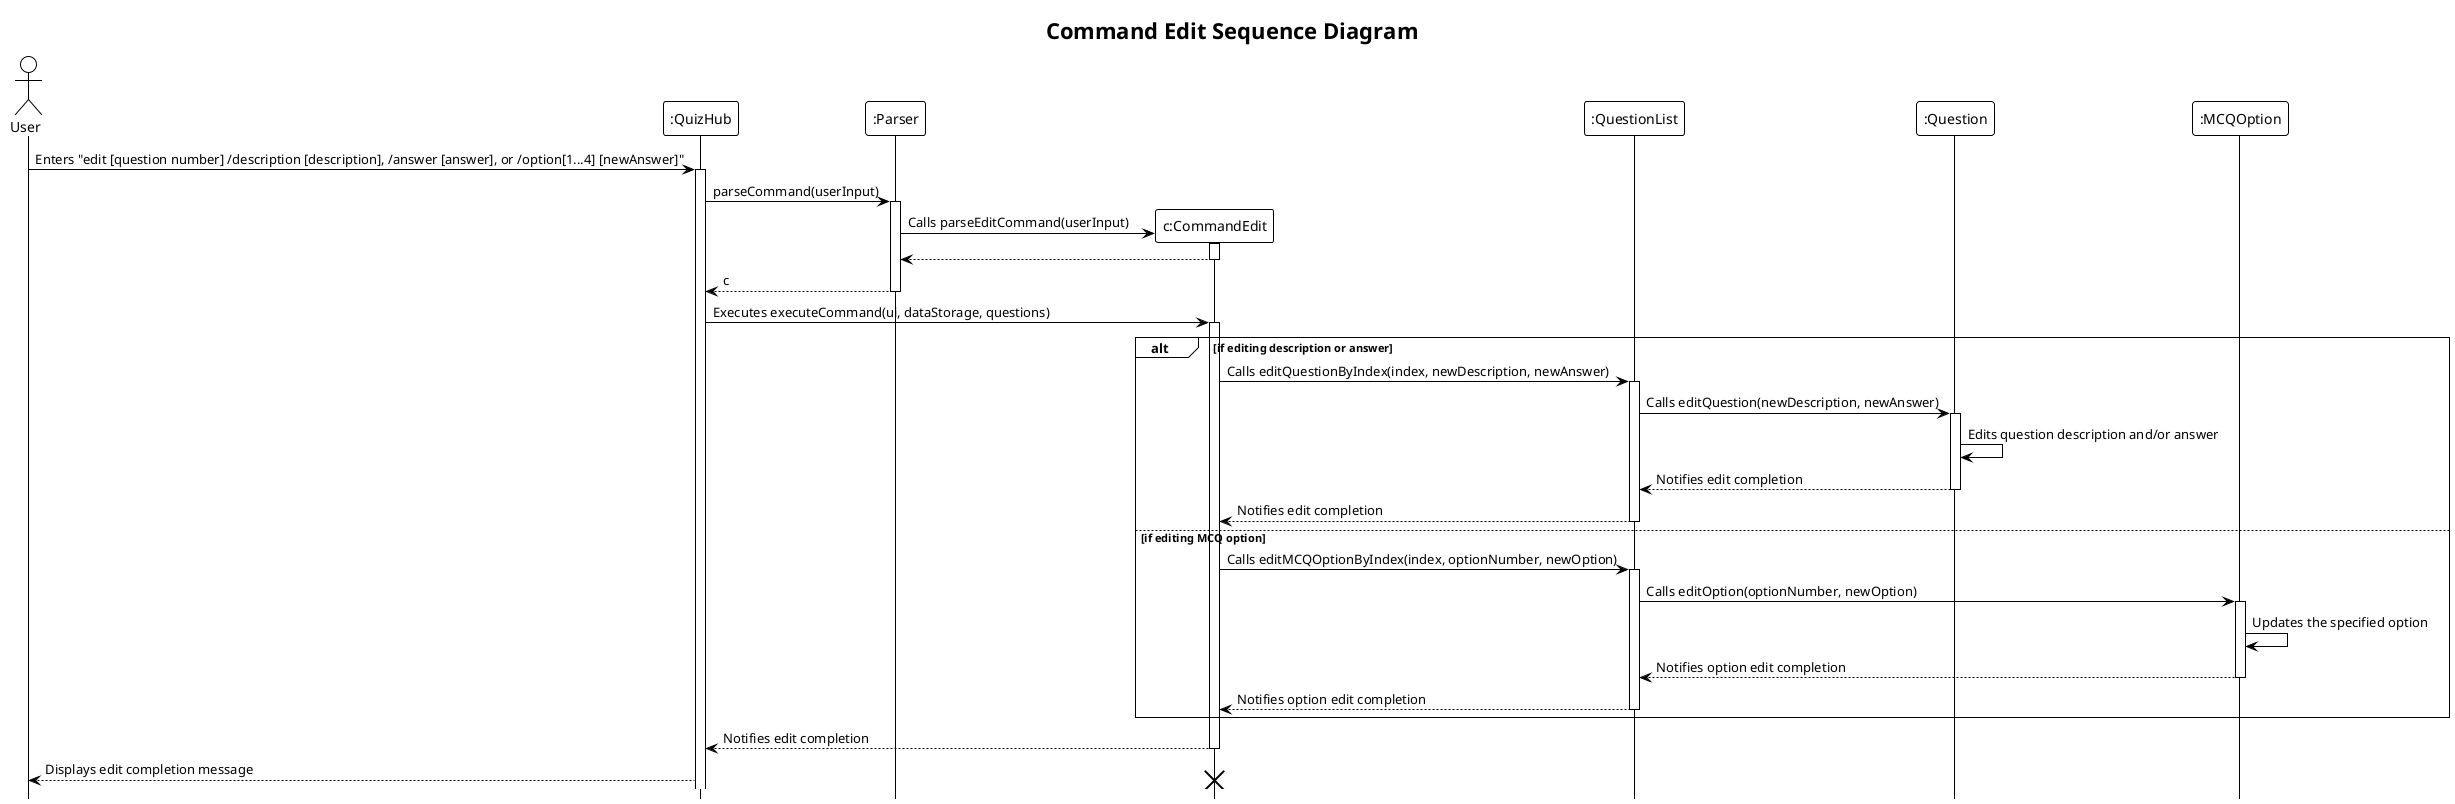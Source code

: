 @startuml
!theme plain
hide footbox
title Command Edit Sequence Diagram

actor User
participant QuizHub as ":QuizHub"
participant Parser as ":Parser"
participant CommandEdit as "c:CommandEdit"
participant QuestionList as ":QuestionList"
participant Question as ":Question"
participant MCQOption as ":MCQOption"

User -> QuizHub: Enters "edit [question number] /description [description], /answer [answer], or /option[1...4] [newAnswer]"
activate QuizHub
QuizHub -> Parser : parseCommand(userInput)
activate Parser
create CommandEdit
Parser -> CommandEdit: Calls parseEditCommand(userInput)

activate CommandEdit
CommandEdit --> Parser
deactivate CommandEdit
Parser --> QuizHub : c
deactivate Parser
QuizHub -> CommandEdit: Executes executeCommand(ui, dataStorage, questions)
activate CommandEdit
alt if editing description or answer
    CommandEdit -> QuestionList: Calls editQuestionByIndex(index, newDescription, newAnswer)
    activate QuestionList
    QuestionList -> Question: Calls editQuestion(newDescription, newAnswer)
    activate Question
    Question -> Question: Edits question description and/or answer
    Question --> QuestionList: Notifies edit completion
    deactivate Question
    QuestionList --> CommandEdit: Notifies edit completion
    deactivate QuestionList
else if editing MCQ option
    CommandEdit -> QuestionList: Calls editMCQOptionByIndex(index, optionNumber, newOption)
    activate QuestionList
    QuestionList -> MCQOption: Calls editOption(optionNumber, newOption)
    activate MCQOption
    MCQOption -> MCQOption: Updates the specified option
    MCQOption --> QuestionList: Notifies option edit completion
    deactivate MCQOption
    QuestionList --> CommandEdit: Notifies option edit completion
    deactivate QuestionList
end
CommandEdit --> QuizHub: Notifies edit completion
deactivate CommandEdit
QuizHub --> User: Displays edit completion message
destroy CommandEdit

@enduml
